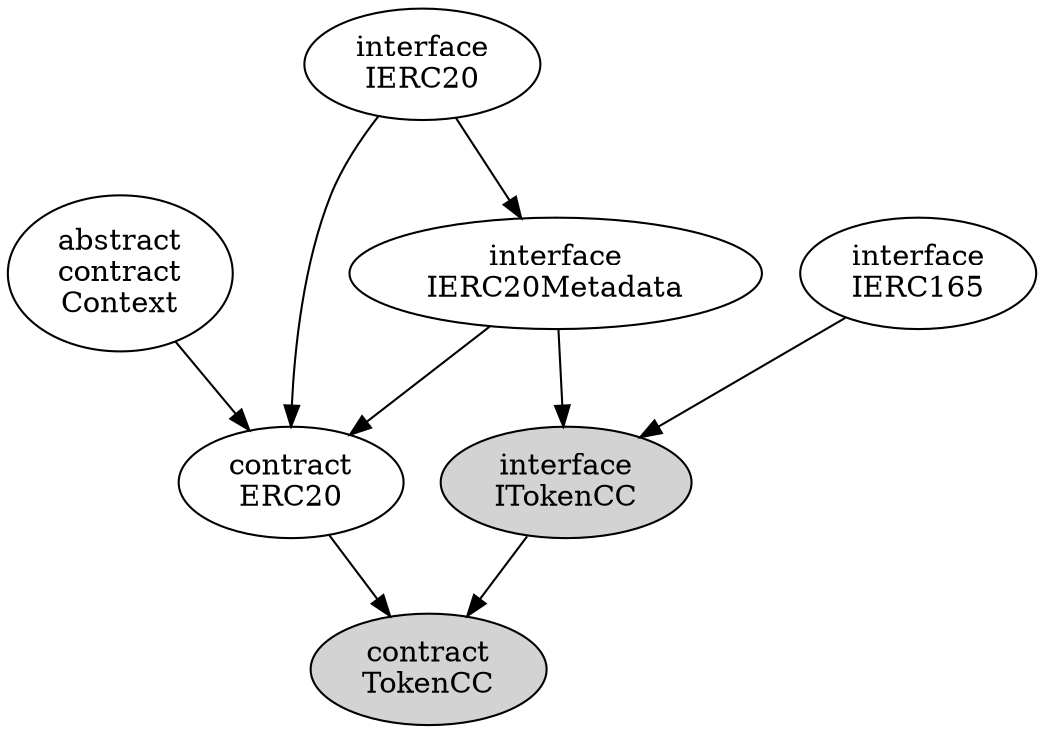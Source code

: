 digraph A {
    context [label="abstract\ncontract\nContext"];
    ierc165 [label="interface\nIERC165"];
    ierc20 [label="interface\nIERC20"];
    ierc20metadata [label="interface\nIERC20Metadata"];
    erc20 [label="contract\nERC20"];
    tokencc [label="contract\nTokenCC",fillcolor="lightgrey",style="filled"];
    itokencc [label="interface\nITokenCC",fillcolor="lightgrey",style="filled"];

    // super class -> sub class
    context -> erc20;
    ierc20 -> erc20;
    ierc20metadata -> itokencc;
    ierc20 -> ierc20metadata;
    ierc20metadata -> erc20;
    itokencc -> tokencc;
    ierc165 -> itokencc;
    erc20 -> tokencc;
}

digraph B { // byzantine.dot..svg
    address [label="library\nAddress"];
    strings [label="library\nStrings"];
    math [label="library\nMath"];
    ierc721receiver [label="interface\nIERC721Receiver"];
    ierc721 [label="interface\nIERC721"];
    ierc165 [label="interface\nIERC165"];
    erc721 [label="contract\nERC721"];
    context [label="contract\nContext"];
    ierc721metadata [label="interface\nIERC721Metadata"];
    erc165 [label="contract\nERC165"];
    inftmanager [label="interface\nINFTmanager",fillcolor="lightgrey",style="filled"];
    nftmanager [label="contract\nNFTmanager",fillcolor="lightgrey",style="filled"];

    {rank=same; address strings ierc165}
    {rank=same; ierc721receiver erc165 ierc721}
    {rank=same; math context ierc721metadata}

    // super class -> sub class
    ierc165 -> ierc721;
    ierc165 -> erc165;
    context -> erc721;
    erc165 -> erc721;
    ierc721 -> erc721;
    ierc721metadata -> erc721;
    ierc721metadata -> inftmanager;
    inftmanager -> nftmanager;
    ierc721 -> ierc721metadata;
    erc721 -> nftmanager;
}
